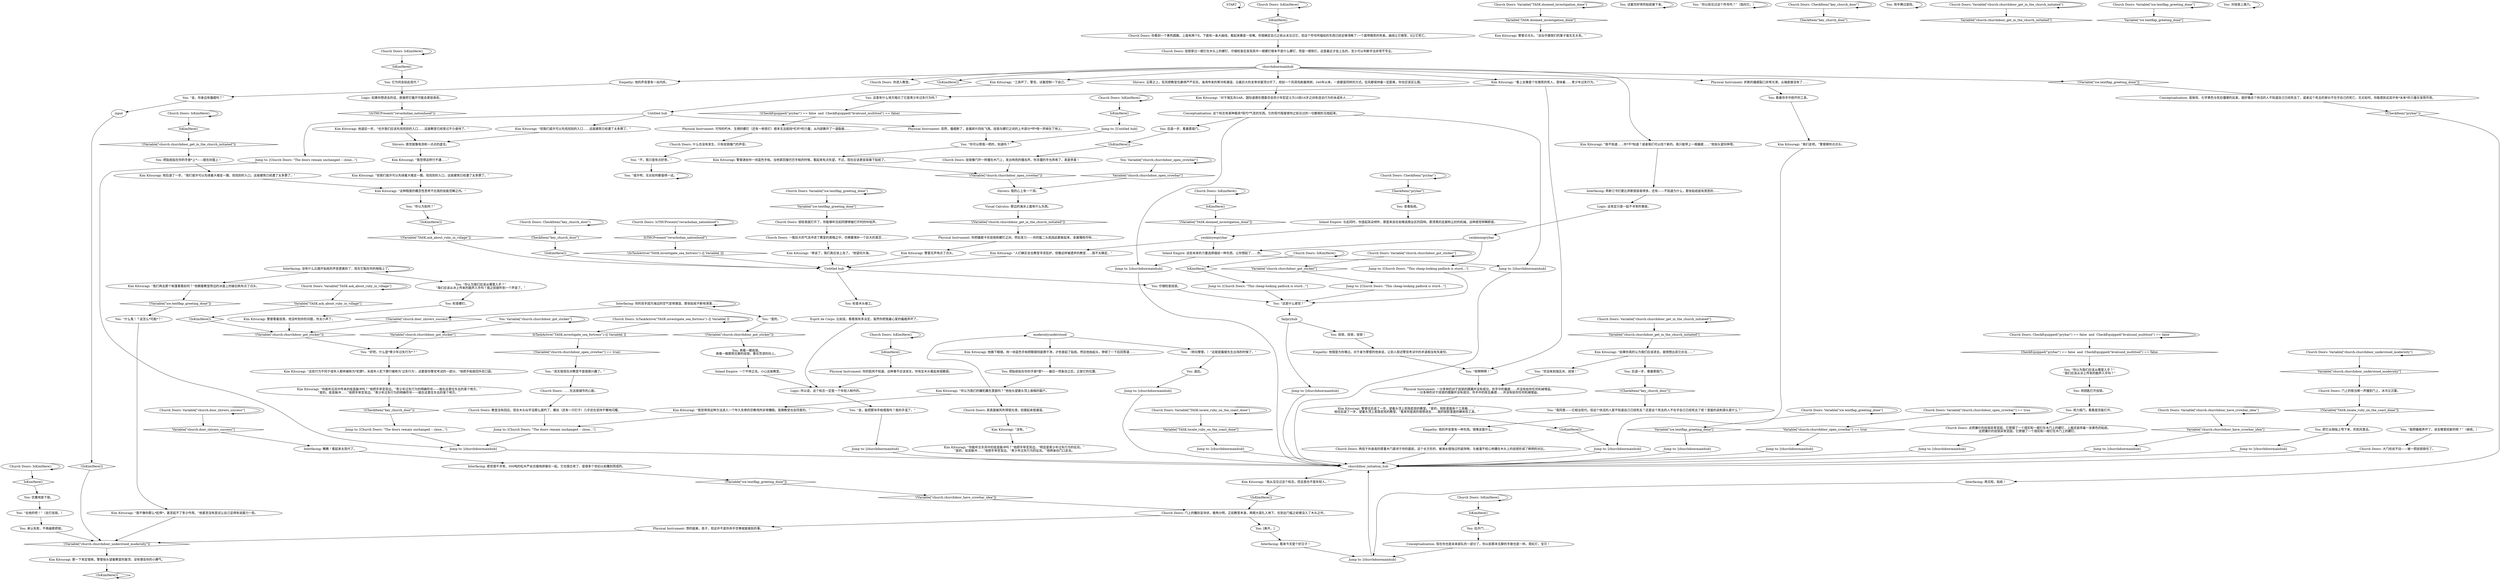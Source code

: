 # ICE / CHURCH DOOR
# Initiating the Get Into The Church TO-DO
# ==================================================
digraph G {
	  0 [label="START"];
	  1 [label="input"];
	  2 [label="Kim Kitsuragi: 警督往后退了一步，望着头顶上若隐若现的教堂。“是的，锐影里面有个工具箱……”\n他往后退了一步，望着头顶上若隐若现的教堂。“看来你是真的很想进去……我的锐影里面的确有些工具。”"];
	  3 [label="Church Doors: IsKimHere()"];
	  4 [label="IsKimHere()", shape=diamond];
	  5 [label="!(IsKimHere())", shape=diamond];
	  6 [label="Church Doors: 两倍于你身高的厚重木门紧闭于你的面前。这个长方形的、被海水侵蚀过的装饰物，与被漫不经心地镶在木头上的挂锁形成了鲜明的对比。"];
	  7 [label="Kim Kitsuragi: “我们再去那个帐篷看看如何？”他朝着教堂旁边的冰面上的破旧帆布点了点头。"];
	  8 [label="You: 把贴纸贴在你的手册*里*——最后一项条目之后，正是它的位置。"];
	  9 [label="Kim Kitsuragi: “没有。”"];
	  10 [label="Interfacing: 感觉很不寻常。300吨的松木严丝合缝地拼接在一起。它也很古老了，是很多个世纪以前雕刻而成的。"];
	  11 [label="Conceptualization: 现在你也是未来部队的一部分了。你以前那本无聊的手册也是一样。霓虹灯，宝贝！"];
	  12 [label="Church Doors: Variable[\"TASK.doomed_investigation_done\"]"];
	  13 [label="Variable[\"TASK.doomed_investigation_done\"]", shape=diamond];
	  14 [label="!(Variable[\"TASK.doomed_investigation_done\"])", shape=diamond];
	  15 [label="Kim Kitsuragi: “我们走吧。”警督朝你点点头。"];
	  16 [label="Physical Instrument: 折断的撬棍裂口非常光滑。尖端直接没有了……"];
	  17 [label="You: 检查螺钉。"];
	  18 [label="Kim Kitsuragi: “你能听见风中传来的低音脉冲吗？”他把手举至耳边。“青少年过失行为的明确符号——就在这里往东去的某个地方。”\n“是的。低音脉冲……”他把手举至耳边。“青少年过失行为的明确符号——就在这里往东去的某个地方。”"];
	  19 [label="Empathy: 他很是为你难过。对于身为警督的他来说，让别人叙述警官考试中的术语相当有失身份。"];
	  20 [label="Jump to: [Church Doors: \"This cheap-looking padlock is sturd...\"]"];
	  21 [label="failpryhub"];
	  22 [label="Shivers: 我的心上有一个洞。"];
	  23 [label="Church Doors: Variable[\"church.churchdoor_open_crowbar\"] == true"];
	  24 [label="Variable[\"church.churchdoor_open_crowbar\"] == true", shape=diamond];
	  25 [label="!(Variable[\"church.churchdoor_open_crowbar\"] == true)", shape=diamond];
	  26 [label="Kim Kitsuragi: “再说了，我们真应该上岛了。”他望向大海。"];
	  27 [label="Church Doors: ……在这座城市的心脏。"];
	  28 [label="Kim Kitsuragi: 警督点点头。“这似乎跟我们的案子毫无无关系。”"];
	  29 [label="Inland Empire: 与此同时，你竖起耳朵倾听，那是来自在劫难逃商业区的回响。那漆黑的走廊和尘封的机械。这种感觉转瞬即逝。"];
	  30 [label="Church Doors: 你看到一个黄色圆圈，上面有两个X，下面有一条大曲线，看起来像是一张嘴。你很确定自己之前从未见过它，但这个符号所描绘的东西已经足够清晰了:一个面带微笑的死者。曲线让它微笑，X让它死亡。"];
	  31 [label="Kim Kitsuragi: “我不知道……你*不*知道？或者我们可以找个新的。我只能带上一根撬棍……”他抬头望向钟塔。"];
	  32 [label="You: 试着完好得将贴纸揭下来。"];
	  33 [label="You: Variable[\"church.churchdoor_got_sticker\"]"];
	  34 [label="Variable[\"church.churchdoor_got_sticker\"]", shape=diamond];
	  35 [label="!(Variable[\"church.churchdoor_got_sticker\"])", shape=diamond];
	  36 [label="Jump to: [churchdoormainhub]"];
	  37 [label="You: 承认失败，不再碰那把锁。"];
	  38 [label="Church Doors: IsKimHere()"];
	  39 [label="IsKimHere()", shape=diamond];
	  40 [label="!(IsKimHere())", shape=diamond];
	  41 [label="Church Doors: 挂锁像门环一样撞在木门上，发出响亮的撞击声。你冻僵的手也弄疼了，真是恭喜！"];
	  42 [label="Church Doors: 教堂没有回应。现在木头似乎没那么腐朽了，螺丝（还有一只钉子）几乎还在坚持不懈地闪耀。"];
	  43 [label="Church Doors: 你进入教堂。"];
	  44 [label="You: 用力摇门，看看是否能打开。"];
	  45 [label="Church Doors: 锁轻易就打开了，你能够听见如同镣铐被打开时的咔哒声。"];
	  46 [label="Kim Kitsuragi: “但我们或许可以先找找别的入口……这座建筑已经遭了太多罪了。”"];
	  47 [label="You: “什么鬼！？这怎么*可能*？”"];
	  48 [label="Kim Kitsuragi: 他后退了一步。“我们或许可以先绕着大楼走一圈，找找别的入口。这座建筑已经遭了太多罪了。”"];
	  49 [label="Interfacing: 瞧瞧！看起来太现代了。"];
	  50 [label="Untitled hub"];
	  51 [label="Shivers: 云霄之上，狂风把教堂包裹得严严实实。海湾传来的寒冷和潮湿，沿着巨大的龙骨状屋顶分开了。宛如一个风洞洗刷着两侧，340年以来，一直都是同样的方式。狂风都保持着一定距离，你也应该这么做。"];
	  52 [label="You: 用钥匙打开挂锁。"];
	  53 [label="Kim Kitsuragi: “你能听见东风中的低音脉冲吗？”他把手举至耳边。“明显是青少年过失行为的征兆。”\n“是的，低音脉冲……”他把手举至耳边。“青少年过失行为的征兆。”他转身向门口走去。"];
	  54 [label="You: “你认为如何？”"];
	  55 [label="Jump to: [churchdoormainhub]"];
	  56 [label="Jump to: [Church Doors: \"This cheap-looking padlock is sturd...\"]"];
	  57 [label="You: “金，你身边有撬棍吗？”"];
	  58 [label="Church Doors: Variable[\"church.churchdoor_get_in_the_church_initiated\"]"];
	  59 [label="Variable[\"church.churchdoor_get_in_the_church_initiated\"]", shape=diamond];
	  60 [label="!(Variable[\"church.churchdoor_get_in_the_church_initiated\"])", shape=diamond];
	  61 [label="Kim Kitsuragi: 警督看着挂锁，他没听到你的问题，你太小声了。"];
	  62 [label="Church Doors: 挂锁穿过一根钉在木头上的螺钉，仔细检查后发现其中一根螺钉根本不是什么螺钉，而是一根铁钉。这是最近才挂上去的，至少可以判断手法非常不专业。"];
	  63 [label="Conceptualization: 这个标志有某种极具*现代*气息的东西。它的现代程度使你之前见过的一切都相形见绌起来。"];
	  64 [label="Kim Kitsuragi: “这些行为不同于成年人那样被称为*犯罪*，未成年人犯下罪行被称为‘过失行为’。这都是你警官考试的一部分。”他把手帕放回外衣口袋。"];
	  65 [label="Kim Kitsuragi: “对于瑞瓦肖SAR，国际道德伦理委员会将少年犯定义为10到16岁之间有违法行为的未成年人……”"];
	  66 [label="Church Doors: Variable[\"church.door_shivers_success\"]"];
	  67 [label="Variable[\"church.door_shivers_success\"]", shape=diamond];
	  68 [label="!(Variable[\"church.door_shivers_success\"])", shape=diamond];
	  69 [label="You: “金，能把那块手帕借我吗？我的手湿了。”"];
	  70 [label="Jump to: [churchdoormainhub]"];
	  71 [label="You: “你以前见过这个符号吗？”（指向它。）"];
	  72 [label="Kim Kitsuragi: 他摘下眼镜，用一块蓝色手帕把眼镜彻底擦干净，才检查起了贴纸。然后他抬起头，停顿了一下后回答道……"];
	  73 [label="You: “我同意——它相当现代。但这个快活的人是不知道自己已经死去？还是这个死去的人不在乎自己已经死去了呢？里面的讽刺源头是什么？”"];
	  74 [label="Logic: 如果你想进去的话，直接把它撬开可能会更容易些。"];
	  75 [label="Conceptualization: 是愉悦、化学黄色与死后僵硬的反差。就好像这个快活的人不知道自己已经死去了，或者这个死去的家伙不在乎自己的死亡。无论如何，你能感到这其中有*未来*的力量在发挥作用。"];
	  76 [label="Kim Kitsuragi: “如果你真的认为我们应该进去，就得想出其它办法……”"];
	  77 [label="Jump to: [churchdoormainhub]"];
	  78 [label="Interfacing: 弄断订书钉要比弄断锁容易得多。还有——不知道为什么，那张贴纸挺有意思的……"];
	  79 [label="Kim Kitsuragi: “我觉得用这种方法进入一个年久失修的宗教场所非常糟糕。我猜教堂也会同意的。”"];
	  80 [label="You: “不，我只是有点好奇。”"];
	  81 [label="Church Doors: IsKimHere()"];
	  82 [label="IsKimHere()", shape=diamond];
	  83 [label="!(IsKimHere())", shape=diamond];
	  84 [label="Jump to: [churchdoormainhub]"];
	  85 [label="Church Doors: IsTaskActive(\"TASK.investigate_sea_fortress\")--[[ Variable[ ]]"];
	  86 [label="IsTaskActive(\"TASK.investigate_sea_fortress\")--[[ Variable[ ]]", shape=diamond];
	  87 [label="!(IsTaskActive(\"TASK.investigate_sea_fortress\")--[[ Variable[ ]])", shape=diamond];
	  88 [label="You: “欢迎来到瑞瓦肖，挂锁！”"];
	  89 [label="You: “其实我现在对教堂不是很感兴趣了。”"];
	  90 [label="Church Doors: CheckEquipped(\"prybar\") == false  and  CheckEquipped(\"kvalsund_multitool\") == false"];
	  91 [label="CheckEquipped(\"prybar\") == false  and  CheckEquipped(\"kvalsund_multitool\") == false", shape=diamond];
	  92 [label="!(CheckEquipped(\"prybar\") == false  and  CheckEquipped(\"kvalsund_multitool\") == false)", shape=diamond];
	  93 [label="Kim Kitsuragi: “我从没见过这个标志。而且我也不是年轻人。”"];
	  94 [label="You: “你认为我们应该从哪里入手？”\n“我们应该从冰上传来的鼓声入手吗？我之前就听到一个声音了。”"];
	  95 [label="You: 把它从拇指上甩下来，扔到风里去。"];
	  96 [label="Kim Kitsuragi: “你认为我们的嫌犯藏在里面吗？”他抬头望着头顶上昏暗的窗户。"];
	  97 [label="Interfacing: 看来今天是个好日子！"];
	  98 [label="Church Doors: CheckItem(\"key_church_door\")"];
	  99 [label="CheckItem(\"key_church_door\")", shape=diamond];
	  100 [label="!(CheckItem(\"key_church_door\"))", shape=diamond];
	  101 [label="Visual Calculus: 那边的海冰上面有什么东西。"];
	  102 [label="Church Doors: IsKimHere()"];
	  103 [label="IsKimHere()", shape=diamond];
	  104 [label="!(IsKimHere())", shape=diamond];
	  105 [label="Church Doors: Variable[\"TASK.locate_ruby_on_the_coast_done\"]"];
	  106 [label="Variable[\"TASK.locate_ruby_on_the_coast_done\"]", shape=diamond];
	  107 [label="!(Variable[\"TASK.locate_ruby_on_the_coast_done\"])", shape=diamond];
	  108 [label="Jump to: [churchdoormainhub]"];
	  109 [label="Jump to: [churchdoormainhub]"];
	  110 [label="Kim Kitsuragi: 警督递给你一块蓝色手帕。当他拿回皱巴巴手帕的时候，看起来有点失望。不过，现在应该更容易揭下贴纸了。"];
	  111 [label="Kim Kitsuragi: “我不像你那么*彪悍*，甚至起不了多少作用。”他甚至没有尝试让自己显得有说服力一些。"];
	  112 [label="Church Doors: IsKimHere()"];
	  113 [label="IsKimHere()", shape=diamond];
	  114 [label="!(IsKimHere())", shape=diamond];
	  115 [label="Kim Kitsuragi: “看上去像是个在微笑的死人，意味着……青少年过失行为。”"];
	  116 [label="You: [离开。]"];
	  117 [label="You: 后退一步，看着那扇门。"];
	  118 [label="You: 它为何会如此现代？"];
	  119 [label="Church Doors: CheckItem(\"prybar\")"];
	  120 [label="CheckItem(\"prybar\")", shape=diamond];
	  121 [label="!(CheckItem(\"prybar\"))", shape=diamond];
	  122 [label="Inland Empire: 这些未来的力量选择描绘一种东西，让你想起了……你。"];
	  123 [label="You: 退后。"];
	  124 [label="Church Doors: Variable[\"ice.tentflap_greeting_done\"]"];
	  125 [label="Variable[\"ice.tentflap_greeting_done\"]", shape=diamond];
	  126 [label="!(Variable[\"ice.tentflap_greeting_done\"])", shape=diamond];
	  127 [label="Jump to: [churchdoormainhub]"];
	  128 [label="Kim Kitsuragi: 他退后一步。“也许我们应该先找找别的入口……这座教堂已经受过不少虐待了。”"];
	  129 [label="You: “呃啊啊啊！”"];
	  130 [label="You: 这里有什么地方暗示了它是青少年过失行为吗？"];
	  131 [label="You: “好吧，什么是*青少年过失行为*？”"];
	  132 [label="Church Doors: Variable[\"church.churchdoor_got_sticker\"]"];
	  133 [label="Variable[\"church.churchdoor_got_sticker\"]", shape=diamond];
	  134 [label="!(Variable[\"church.churchdoor_got_sticker\"])", shape=diamond];
	  135 [label="Kim Kitsuragi: “人们确实会去教堂寻求庇护，但像这样被遗弃的教堂……我不太确定。”"];
	  136 [label="You: （转向警督。）“这就是撬棍先生出场的时候了。”"];
	  137 [label="You: 挂锁，挂锁，挂锁！"];
	  138 [label="You: “你可以帮我一把的，知道吗？”"];
	  139 [label="Untitled hub"];
	  140 [label="Esprit de Corps: 比如说，看看我有多淡定，虽然你把我最心爱的撬棍弄坏了。"];
	  141 [label="Church Doors: 门上的雕刻呈块状，棱角分明，正如教堂本身。两根大梁扎入地下，在到达门槛之前便没入了木头之中。"];
	  142 [label="Jump to: [churchdoormainhub]"];
	  143 [label="Physical Instrument: 你把撬棍卡在挂锁和螺钉之间，然后发力——你的肱二头肌因此膨胀起来，金属嘎吱作响……"];
	  144 [label="Church Doors: IsKimHere()"];
	  145 [label="IsKimHere()", shape=diamond];
	  146 [label="!(IsKimHere())", shape=diamond];
	  147 [label="You: 仔细检查挂锁。"];
	  148 [label="You: 后退一步，看着那扇门。"];
	  149 [label="You: “你认为我们应该从哪里入手？”\n“我们应该从冰上传来的鼓声入手吗？”"];
	  150 [label="Physical Instrument: 想的挺美，孩子，但这并不是你赤手空拳就能做到的事。"];
	  151 [label="You: 用手拂过梁柱。"];
	  152 [label="Church Doors: 其表面被风吹得很光滑，但摸起来很潮湿。"];
	  153 [label="You: “是的。”"];
	  154 [label="You: “去他的吧！”（击打挂锁。）"];
	  155 [label="Church Doors: 门上的锁当啷一声撞到门上，冰冷又沉重。"];
	  156 [label="modernityunderstood"];
	  157 [label="You: “或许吧，无论如何都值得一试。”"];
	  158 [label="Kim Kitsuragi: 警督无声地点了点头。"];
	  159 [label="Physical Instrument: 可怜的朽木、生锈的螺钉（还有一枚铁钉）根本无法抵挡*杠杆*的力量，从内部撕开了一道裂痕……"];
	  160 [label="Physical Instrument: 一分多钟的对于挂锁的蹂躏并没有成功，你手中的撬棍……并没有给你任何机械增益。\n一分多钟的对于挂锁的蹂躏并没有成功，你手中的库瓦桑德……并没有给你任何机械增益。"];
	  161 [label="Physical Instrument: 突然，撬棍断了，金属碎片四处飞溅。挂锁与螺钉之间的上半部分*呯*得一声掉在了地上。"];
	  162 [label="You: 看着你手中损坏的工具。"];
	  163 [label="Inland Empire: 一个不祥之兆。小心这座教堂。"];
	  164 [label="Jump to: [Church Doors: \"This cheap-looking padlock is sturd...\"]"];
	  165 [label="Interfacing: 没有什么比揭开贴纸的声音更美妙了，现在它黏在你的拇指上了。"];
	  166 [label="You: 把贴纸贴在你的手册*上*——就在封面上！"];
	  167 [label="churchdoor_initiation_hub"];
	  168 [label="churchdoormainhub"];
	  169 [label="Church Doors: CheckItem(\"key_church_door\")"];
	  170 [label="CheckItem(\"key_church_door\")", shape=diamond];
	  171 [label="!(CheckItem(\"key_church_door\"))", shape=diamond];
	  172 [label="Jump to: [Church Doors: \"The doors remain unchanged -- close...\"]"];
	  173 [label="Logic: 这肯定只是一起不寻常的事故。"];
	  174 [label="Jump to: [churchdoormainhub]"];
	  175 [label="You: 再看一眼挂锁。\n再看一眼那把无聊的挂锁，看在荒谬的份上。"];
	  176 [label="Interfacing: 你的双手因为海边的空气变得潮湿，那张贴纸不断地滑落……"];
	  177 [label="You: 优雅地放下锁。"];
	  178 [label="Kim Kitsuragi: 那一下肯定很疼。警督抬头望着教堂的屋顶，没有理会你的小脾气。"];
	  179 [label="Logic: 所以说，这个标志一定是一个年轻人制作的。"];
	  180 [label="Jump to: [Untitled hub]"];
	  181 [label="Kim Kitsuragi: “工具坏了，警官。试着控制一下自己。”"];
	  182 [label="You: 检查木头做工。"];
	  183 [label="You: “这是什么感觉？”"];
	  184 [label="Church Doors: 这把廉价的挂锁异常坚固，它禁锢了一个搭扣和一根钉在木门上的螺钉，上面还装饰着一张黄色的贴纸。\n这把廉价的挂锁异常坚固，它禁锢了一个搭扣和一根钉在木门上的螺钉。"];
	  185 [label="Church Doors: 什么也没有发生，只有挂锁撞门的声音。"];
	  186 [label="Church Doors: IsTHCPresent(\"revacholian_nationhood\")"];
	  187 [label="IsTHCPresent(\"revacholian_nationhood\")", shape=diamond];
	  188 [label="!(IsTHCPresent(\"revacholian_nationhood\"))", shape=diamond];
	  189 [label="Church Doors: Variable[\"church.churchdoor_have_crowbar_idea\"]"];
	  190 [label="Variable[\"church.churchdoor_have_crowbar_idea\"]", shape=diamond];
	  191 [label="!(Variable[\"church.churchdoor_have_crowbar_idea\"])", shape=diamond];
	  192 [label="Kim Kitsuragi: “但我们或许可以先绕着大楼走一圈，找找别的入口。这座建筑已经遭了太多罪了。”"];
	  193 [label="Church Doors: Variable[\"TASK.ask_about_ruby_in_village\"]"];
	  194 [label="Variable[\"TASK.ask_about_ruby_in_village\"]", shape=diamond];
	  195 [label="!(Variable[\"TASK.ask_about_ruby_in_village\"])", shape=diamond];
	  196 [label="Physical Instrument: 你的肌肉不知道。这种事不应该发生。你肯定木头看起来很脆弱。"];
	  197 [label="Kim Kitsuragi: “我觉得这样行不通……”"];
	  198 [label="Church Doors: IsKimHere()"];
	  199 [label="IsKimHere()", shape=diamond];
	  200 [label="!(IsKimHere())", shape=diamond];
	  201 [label="Church Doors: Variable[\"ice.tentflap_greeting_done\"]"];
	  202 [label="Variable[\"ice.tentflap_greeting_done\"]", shape=diamond];
	  203 [label="!(Variable[\"ice.tentflap_greeting_done\"])", shape=diamond];
	  204 [label="Jump to: [churchdoormainhub]"];
	  205 [label="Church Doors: IsKimHere()"];
	  206 [label="IsKimHere()", shape=diamond];
	  207 [label="!(IsKimHere())", shape=diamond];
	  208 [label="Church Doors: Variable[\"church.churchdoor_understood_modernity\"]"];
	  209 [label="Variable[\"church.churchdoor_understood_modernity\"]", shape=diamond];
	  210 [label="!(Variable[\"church.churchdoor_understood_modernity\"])", shape=diamond];
	  211 [label="Jump to: [Church Doors: \"The doors remain unchanged -- close...\"]"];
	  212 [label="Church Doors: Variable[\"church.churchdoor_get_in_the_church_initiated\"]"];
	  213 [label="Variable[\"church.churchdoor_get_in_the_church_initiated\"]", shape=diamond];
	  214 [label="!(Variable[\"church.churchdoor_get_in_the_church_initiated\"])", shape=diamond];
	  215 [label="Jump to: [churchdoormainhub]"];
	  216 [label="You: 拉开门……"];
	  217 [label="Church Doors: Variable[\"ice.tentflap_greeting_done\"]"];
	  218 [label="Variable[\"ice.tentflap_greeting_done\"]", shape=diamond];
	  219 [label="!(Variable[\"ice.tentflap_greeting_done\"])", shape=diamond];
	  220 [label="You: 查看贴纸。"];
	  221 [label="yeskimyesprybar"];
	  222 [label="Church Doors: 一股巨大的气流冲进了教堂的黑暗之中，仿佛要填补一个巨大的真空……"];
	  223 [label="Shivers: 感觉就像电流和一点点的虚无。"];
	  224 [label="Empathy: 他的声音里有一种东西。很难说是什么。"];
	  225 [label="Kim Kitsuragi: “这种程度的概念性思考不在我的技能范畴之内。”"];
	  226 [label="Empathy: 他的声音里有一丝内疚。"];
	  227 [label="You: 对挂锁上施力。"];
	  228 [label="You: Variable[\"church.churchdoor_open_crowbar\"]"];
	  229 [label="Variable[\"church.churchdoor_open_crowbar\"]", shape=diamond];
	  230 [label="!(Variable[\"church.churchdoor_open_crowbar\"])", shape=diamond];
	  231 [label="Jump to: [churchdoormainhub]"];
	  232 [label="Interfacing: 再见啦，贴纸！"];
	  233 [label="yeskimnoprybar"];
	  234 [label="Jump to: [churchdoormainhub]"];
	  235 [label="Church Doors: 大门纹丝不动——被一把挂锁锁住了。"];
	  236 [label="Church Doors: IsKimHere()"];
	  237 [label="IsKimHere()", shape=diamond];
	  238 [label="!(IsKimHere())", shape=diamond];
	  239 [label="Jump to: [Church Doors: \"The doors remain unchanged -- close...\"]"];
	  240 [label="You: “我把撬棍弄坏了。该去哪里招新的呢？”（继续。）"];
	  0 -> 0
	  1 -> 5
	  2 -> 200
	  3 -> 3
	  3 -> 4
	  4 -> 20
	  5 -> 210
	  6 -> 167
	  7 -> 126
	  8 -> 96
	  9 -> 53
	  10 -> 203
	  11 -> 108
	  12 -> 12
	  12 -> 13
	  13 -> 28
	  14 -> 221
	  15 -> 215
	  16 -> 162
	  17 -> 61
	  18 -> 100
	  19 -> 129
	  20 -> 183
	  21 -> 137
	  21 -> 36
	  22 -> 101
	  23 -> 24
	  23 -> 23
	  24 -> 142
	  25 -> 89
	  26 -> 50
	  27 -> 42
	  29 -> 221
	  30 -> 62
	  31 -> 78
	  32 -> 32
	  33 -> 33
	  33 -> 34
	  34 -> 131
	  35 -> 131
	  36 -> 167
	  37 -> 210
	  38 -> 38
	  38 -> 39
	  39 -> 177
	  40 -> 40
	  41 -> 230
	  42 -> 172
	  44 -> 184
	  45 -> 222
	  46 -> 223
	  47 -> 111
	  48 -> 225
	  49 -> 10
	  50 -> 147
	  50 -> 182
	  51 -> 65
	  52 -> 44
	  54 -> 114
	  55 -> 167
	  56 -> 183
	  57 -> 1
	  58 -> 58
	  58 -> 59
	  59 -> 76
	  60 -> 166
	  61 -> 35
	  62 -> 168
	  63 -> 174
	  63 -> 117
	  63 -> 70
	  64 -> 18
	  65 -> 63
	  66 -> 66
	  66 -> 67
	  67 -> 49
	  68 -> 35
	  69 -> 109
	  70 -> 167
	  71 -> 71
	  72 -> 8
	  73 -> 224
	  74 -> 188
	  75 -> 121
	  76 -> 88
	  76 -> 148
	  77 -> 167
	  78 -> 173
	  79 -> 172
	  80 -> 157
	  81 -> 81
	  81 -> 82
	  82 -> 196
	  83 -> 50
	  84 -> 167
	  85 -> 85
	  85 -> 86
	  86 -> 25
	  87 -> 50
	  88 -> 160
	  89 -> 27
	  90 -> 90
	  90 -> 91
	  91 -> 149
	  92 -> 159
	  93 -> 207
	  94 -> 17
	  95 -> 231
	  96 -> 152
	  96 -> 156
	  96 -> 79
	  97 -> 108
	  98 -> 98
	  98 -> 99
	  100 -> 211
	  101 -> 214
	  102 -> 102
	  102 -> 103
	  103 -> 60
	  104 -> 35
	  105 -> 105
	  105 -> 106
	  106 -> 84
	  107 -> 95
	  108 -> 167
	  109 -> 167
	  110 -> 230
	  111 -> 210
	  112 -> 112
	  112 -> 113
	  113 -> 180
	  114 -> 195
	  115 -> 129
	  115 -> 130
	  116 -> 97
	  117 -> 238
	  118 -> 74
	  119 -> 120
	  119 -> 119
	  120 -> 220
	  121 -> 232
	  122 -> 174
	  122 -> 70
	  123 -> 55
	  124 -> 124
	  124 -> 125
	  125 -> 127
	  126 -> 47
	  127 -> 167
	  128 -> 223
	  129 -> 160
	  130 -> 92
	  131 -> 64
	  132 -> 132
	  132 -> 133
	  133 -> 164
	  134 -> 175
	  135 -> 50
	  136 -> 123
	  137 -> 19
	  138 -> 110
	  139 -> 161
	  139 -> 46
	  139 -> 239
	  140 -> 179
	  141 -> 116
	  141 -> 150
	  142 -> 167
	  143 -> 158
	  144 -> 144
	  144 -> 145
	  145 -> 216
	  147 -> 183
	  148 -> 171
	  149 -> 52
	  150 -> 210
	  151 -> 151
	  152 -> 9
	  153 -> 134
	  154 -> 37
	  155 -> 107
	  156 -> 72
	  156 -> 136
	  157 -> 157
	  158 -> 50
	  159 -> 185
	  160 -> 2
	  161 -> 138
	  162 -> 15
	  163 -> 179
	  164 -> 183
	  165 -> 165
	  165 -> 94
	  165 -> 7
	  166 -> 48
	  167 -> 93
	  168 -> 226
	  168 -> 43
	  168 -> 16
	  168 -> 146
	  168 -> 51
	  168 -> 115
	  168 -> 181
	  168 -> 219
	  168 -> 31
	  169 -> 169
	  169 -> 170
	  170 -> 83
	  171 -> 73
	  172 -> 234
	  173 -> 233
	  174 -> 167
	  175 -> 163
	  176 -> 176
	  176 -> 153
	  176 -> 68
	  177 -> 154
	  178 -> 40
	  179 -> 69
	  180 -> 138
	  181 -> 139
	  182 -> 140
	  183 -> 21
	  184 -> 77
	  185 -> 80
	  186 -> 186
	  186 -> 187
	  187 -> 87
	  188 -> 128
	  189 -> 189
	  189 -> 190
	  190 -> 204
	  191 -> 141
	  192 -> 225
	  193 -> 193
	  193 -> 194
	  194 -> 104
	  195 -> 50
	  196 -> 179
	  197 -> 192
	  198 -> 198
	  198 -> 199
	  199 -> 14
	  200 -> 215
	  201 -> 201
	  201 -> 202
	  202 -> 45
	  203 -> 191
	  204 -> 167
	  205 -> 205
	  205 -> 206
	  206 -> 118
	  207 -> 141
	  208 -> 208
	  208 -> 209
	  209 -> 155
	  210 -> 178
	  211 -> 234
	  212 -> 212
	  212 -> 213
	  214 -> 143
	  215 -> 167
	  216 -> 11
	  217 -> 217
	  217 -> 218
	  219 -> 75
	  220 -> 29
	  221 -> 122
	  221 -> 135
	  222 -> 26
	  223 -> 197
	  224 -> 6
	  225 -> 54
	  226 -> 57
	  227 -> 227
	  228 -> 228
	  228 -> 229
	  229 -> 22
	  230 -> 22
	  231 -> 167
	  232 -> 108
	  233 -> 56
	  233 -> 122
	  234 -> 167
	  235 -> 167
	  236 -> 236
	  236 -> 237
	  237 -> 30
	  238 -> 41
	  239 -> 234
	  240 -> 235
}

